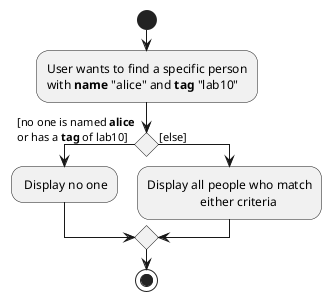 @startuml
start
:User wants to find a specific person
with **name** "alice" and **tag** "lab10";

'Since the beta syntax does not support placing the condition outside the
'diamond we place it as the true branch instead.

if () then ([no one is named **alice**
or has a **tag** of lab10])
    : Display no one;

else ([else])
    :Display all people who match
                     either criteria;
endif
stop
@enduml

